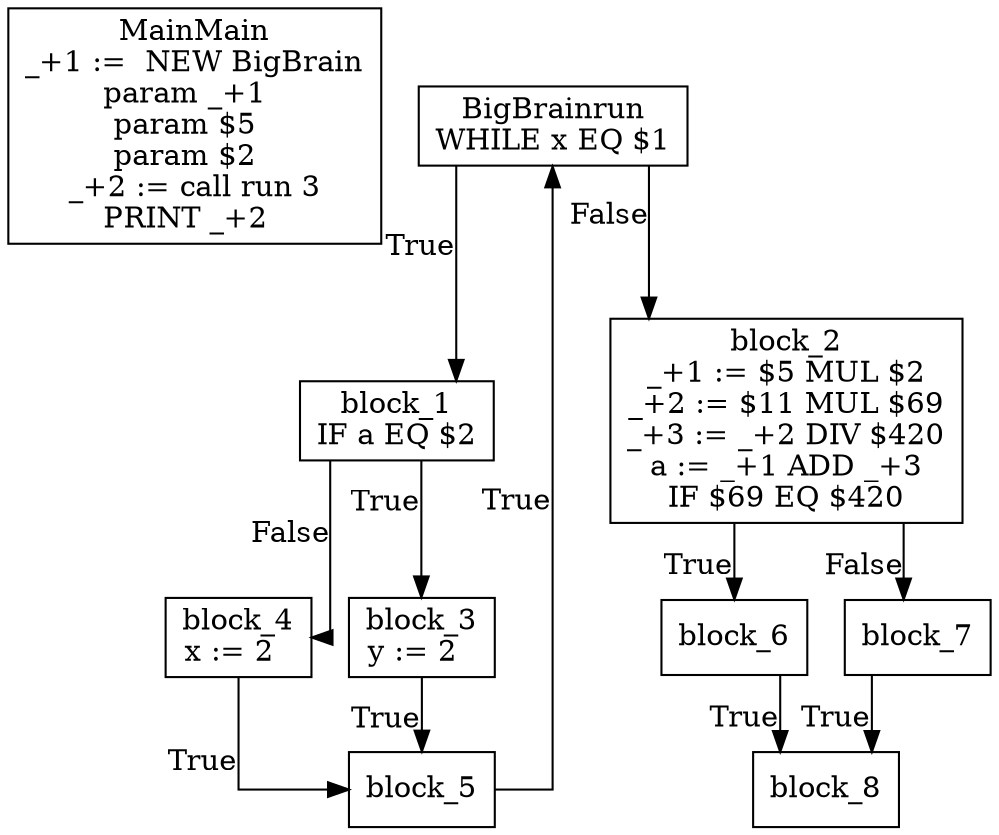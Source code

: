 digraph {
  graph [splines=ortho]
  node [shape=box]
  MainMain [label="MainMain\n_+1 :=  NEW BigBrain\nparam _+1  \nparam $5  \nparam $2  \n_+2 := call run 3\nPRINT _+2  \n"];
  BigBrainrun [label="BigBrainrun\nWHILE x EQ $1\n"];
  BigBrainrun -> block_1[xlabel="True"];
  block_1 [label="block_1\nIF a EQ $2\n"];
  block_1 -> block_3[xlabel="True"];
  block_3 [label="block_3\ny := 2  \n"];
  block_3 -> block_5[xlabel="True"];
  block_5 [label="block_5\n"];
  block_5 -> BigBrainrun[xlabel="True"];
  block_1 -> block_4[xlabel="False"];
  block_4 [label="block_4\nx := 2  \n"];
  block_4 -> block_5[xlabel="True"];
  BigBrainrun -> block_2[xlabel="False"];
  block_2 [label="block_2\n_+1 := $5 MUL $2\n_+2 := $11 MUL $69\n_+3 := _+2 DIV $420\na := _+1 ADD _+3\nIF $69 EQ $420\n"];
  block_2 -> block_6[xlabel="True"];
  block_6 [label="block_6\n"];
  block_6 -> block_8[xlabel="True"];
  block_8 [label="block_8\n"];
  block_2 -> block_7[xlabel="False"];
  block_7 [label="block_7\n"];
  block_7 -> block_8[xlabel="True"];
}